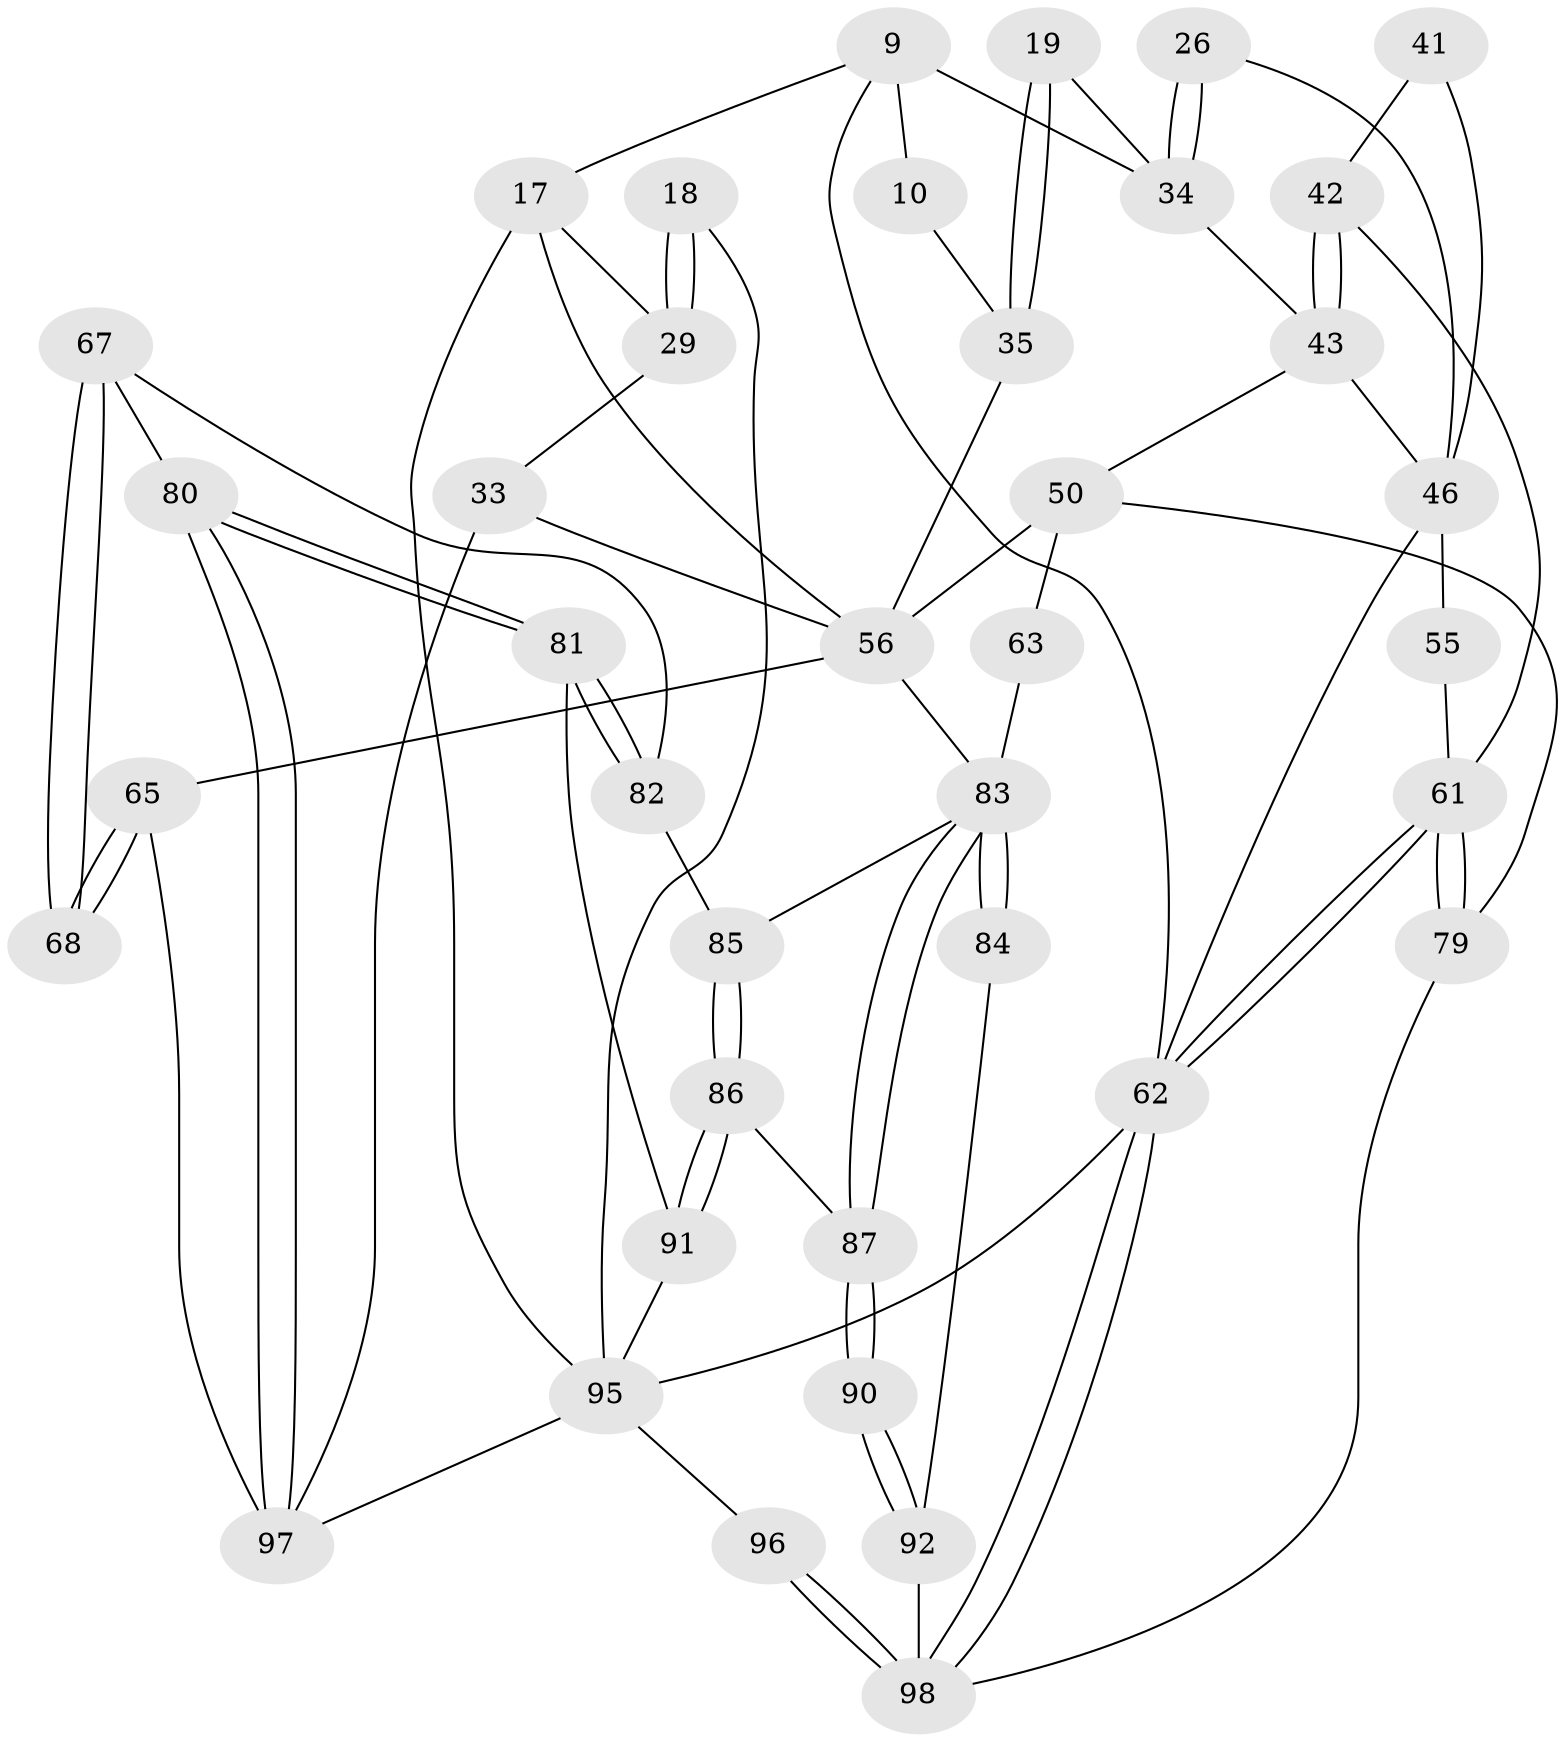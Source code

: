 // original degree distribution, {3: 0.05102040816326531, 6: 0.25510204081632654, 5: 0.47959183673469385, 4: 0.21428571428571427}
// Generated by graph-tools (version 1.1) at 2025/06/03/04/25 22:06:39]
// undirected, 39 vertices, 82 edges
graph export_dot {
graph [start="1"]
  node [color=gray90,style=filled];
  9 [pos="+0.21311495333719632+0.13305786888250168",super="+8"];
  10 [pos="+0.4153757362584673+0.14281460284803102"];
  17 [pos="+0.8673281377203295+0.21630140848679694",super="+11"];
  18 [pos="+1+0"];
  19 [pos="+0.34351995177085176+0.3243368445669005"];
  26 [pos="+0.1039006052779483+0.35449641120738895",super="+25+23"];
  29 [pos="+1+0.19511317949772725",super="+16+15"];
  33 [pos="+1+0.41461143761424246"];
  34 [pos="+0.2480516535217677+0.3907312045947756",super="+20+22"];
  35 [pos="+0.4694616210518957+0.4389982262744034",super="+13+14"];
  41 [pos="+0.1004256596958154+0.4770941115899501"];
  42 [pos="+0.16865078387017698+0.4846205314776998"];
  43 [pos="+0.22285820592225788+0.4145065778609744",super="+40"];
  46 [pos="+0.049466085447502285+0.43374303869835146",super="+45+44+28"];
  50 [pos="+0.2971323904909789+0.5701355373479478",super="+39"];
  55 [pos="+0+0.4328725731111229",super="+54"];
  56 [pos="+0.6948746377770513+0.5209433611687552",super="+36+37+32"];
  61 [pos="+0+0.8007383053322491",super="+60+53+52"];
  62 [pos="+0+1",super="+3"];
  63 [pos="+0.3574251807895295+0.6329037174722127",super="+59"];
  65 [pos="+0.7163246007050768+0.5397682122343355",super="+64+49"];
  67 [pos="+0.7808381862302515+0.6692047551244257"];
  68 [pos="+0.7781363511594084+0.6599619253245884"];
  79 [pos="+0.17031011256600362+0.8150109124208909",super="+51"];
  80 [pos="+0.7845440142746472+0.8370482421945025",super="+66"];
  81 [pos="+0.7767877470875747+0.8338962805633651"];
  82 [pos="+0.7275162803065184+0.7972085156715039",super="+69"];
  83 [pos="+0.5361087166745132+0.763468915177387",super="+71+58+74"];
  84 [pos="+0.5180671253559447+0.7650610168938643",super="+75"];
  85 [pos="+0.6740428760025674+0.7782737363340183",super="+70"];
  86 [pos="+0.6182272607252987+0.8477604482913693"];
  87 [pos="+0.5556117826435891+0.814718279262822"];
  90 [pos="+0.47698699559666635+0.9719301687045402",super="+89"];
  91 [pos="+0.6243694784890582+0.856514785670845"];
  92 [pos="+0.4588922611490686+1",super="+88"];
  95 [pos="+0.6637474932932428+1",super="+94+72"];
  96 [pos="+0.46346904513874365+1"];
  97 [pos="+0.7890339812605134+0.9244943362842474",super="+73+48"];
  98 [pos="+0.1992554520908323+1",super="+78+77+93"];
  9 -- 10 [weight=2];
  9 -- 62;
  9 -- 34;
  9 -- 17;
  10 -- 35;
  17 -- 29 [weight=2];
  17 -- 95;
  17 -- 56 [weight=2];
  18 -- 29 [weight=2];
  18 -- 29;
  18 -- 95;
  19 -- 35 [weight=2];
  19 -- 35;
  19 -- 34;
  26 -- 34 [weight=3];
  26 -- 34;
  26 -- 46 [weight=2];
  29 -- 33;
  33 -- 97;
  33 -- 56;
  34 -- 43;
  35 -- 56 [weight=2];
  41 -- 42;
  41 -- 46;
  42 -- 43;
  42 -- 43;
  42 -- 61;
  43 -- 46;
  43 -- 50;
  46 -- 55 [weight=2];
  46 -- 62;
  50 -- 63 [weight=2];
  50 -- 79;
  50 -- 56;
  55 -- 61 [weight=2];
  56 -- 65 [weight=2];
  56 -- 83;
  61 -- 62;
  61 -- 62;
  61 -- 79 [weight=2];
  61 -- 79;
  62 -- 98;
  62 -- 98;
  62 -- 95 [weight=2];
  63 -- 83 [weight=2];
  65 -- 68 [weight=2];
  65 -- 68;
  65 -- 97;
  67 -- 68;
  67 -- 68;
  67 -- 80;
  67 -- 82;
  79 -- 98;
  80 -- 81;
  80 -- 81;
  80 -- 97 [weight=2];
  80 -- 97;
  81 -- 82;
  81 -- 82;
  81 -- 91;
  82 -- 85 [weight=2];
  83 -- 84 [weight=2];
  83 -- 84;
  83 -- 87;
  83 -- 87;
  83 -- 85;
  84 -- 92;
  85 -- 86;
  85 -- 86;
  86 -- 87;
  86 -- 91;
  86 -- 91;
  87 -- 90;
  87 -- 90;
  90 -- 92 [weight=2];
  90 -- 92;
  91 -- 95;
  92 -- 98 [weight=2];
  95 -- 96;
  95 -- 97 [weight=2];
  96 -- 98 [weight=2];
  96 -- 98;
}
